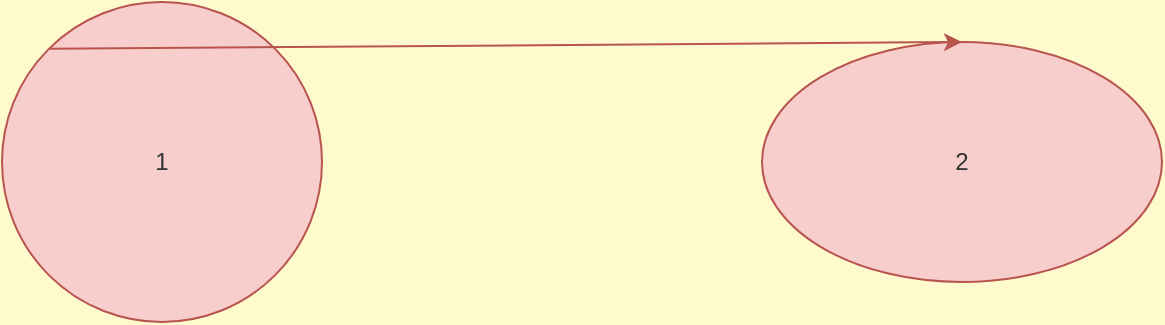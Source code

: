 <mxfile>
    <diagram id="hKF" name="Style-Plain">
        <mxGraphModel dx="756" dy="583" grid="0" gridSize="10" guides="1" tooltips="1" connect="1" arrows="1" fold="1" page="1" pageScale="1" pageWidth="1169" pageHeight="827" background="#FFFACD" math="0" shadow="0">
            <root>
                <mxCell id="page_root_hKF"/>
                <mxCell id="node_root_hKF" parent="page_root_hKF"/>
                <mxCell id="1" value="1" style="whiteSpace=wrap;html=1;fillColor=#f8cecc;strokeColor=#b85450;fontColor=#333333;ellipse" parent="node_root_hKF" vertex="1">
                    <mxGeometry x="120" y="30" width="160" height="160" as="geometry"/>
                </mxCell>
                <mxCell id="2" value="2" style="whiteSpace=wrap;html=1;fillColor=#f8cecc;strokeColor=#b85450;fontColor=#333333;ellipse" parent="node_root_hKF" vertex="1">
                    <mxGeometry x="500" y="50" width="200" height="120" as="geometry"/>
                </mxCell>
                <mxCell id="hKF-4" value="" style="whiteSpace=wrap;html=1;fillColor=#f8cecc;strokeColor=#b85450;fontColor=#333333;edgeStyle=none;exitX=0;exitY=0;exitDx=0;exitDy=0;entryX=0.5;entryY=0;entryDx=0;entryDy=0;" parent="node_root_hKF" source="1" target="2" edge="1">
                    <mxGeometry relative="1" as="geometry"/>
                </mxCell>
            </root>
        </mxGraphModel>
    </diagram>
</mxfile>